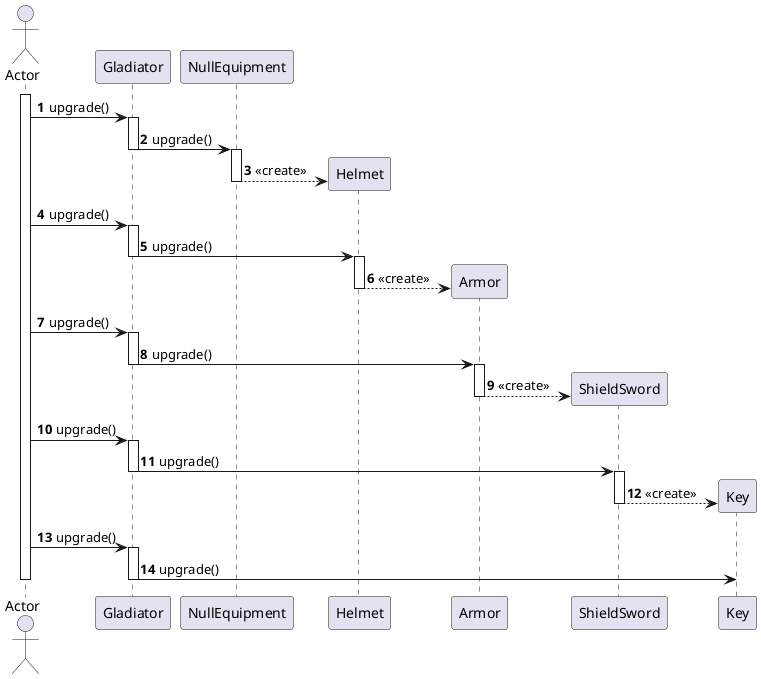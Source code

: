 @startuml
autonumber
actor Actor
activate Actor
Actor -> Gladiator: upgrade()
activate Gladiator
Gladiator -> NullEquipment: upgrade()
deactivate Gladiator
activate NullEquipment
create Helmet
NullEquipment --> Helmet: <<create>>
deactivate NullEquipment
Actor -> Gladiator: upgrade()
activate Gladiator
Gladiator -> Helmet: upgrade()
deactivate Gladiator
activate Helmet
create Armor
Helmet --> Armor: <<create>>
deactivate Helmet
Actor -> Gladiator: upgrade()
activate Gladiator
Gladiator -> Armor: upgrade()
deactivate Gladiator
activate Armor
create ShieldSword
Armor --> ShieldSword: <<create>>
deactivate Armor
Actor -> Gladiator: upgrade()
activate Gladiator
Gladiator -> ShieldSword: upgrade()
deactivate Gladiator
activate ShieldSword
create Key
ShieldSword --> Key: <<create>>
deactivate ShieldSword
Actor -> Gladiator: upgrade()
activate Gladiator
Gladiator -> Key: upgrade()
deactivate Gladiator

deactivate Actor
@enduml